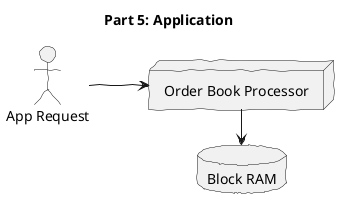 @startuml Part 5: Application

title Part 5: Application

skinparam handwritten true
left to right direction

skinparam cloud {
    handwritten false
}

actor "App Request" as App
node "Order Book Processor" as OrderBook
database "Block RAM" as Memory

App --> OrderBook
OrderBook -> Memory

@enduml